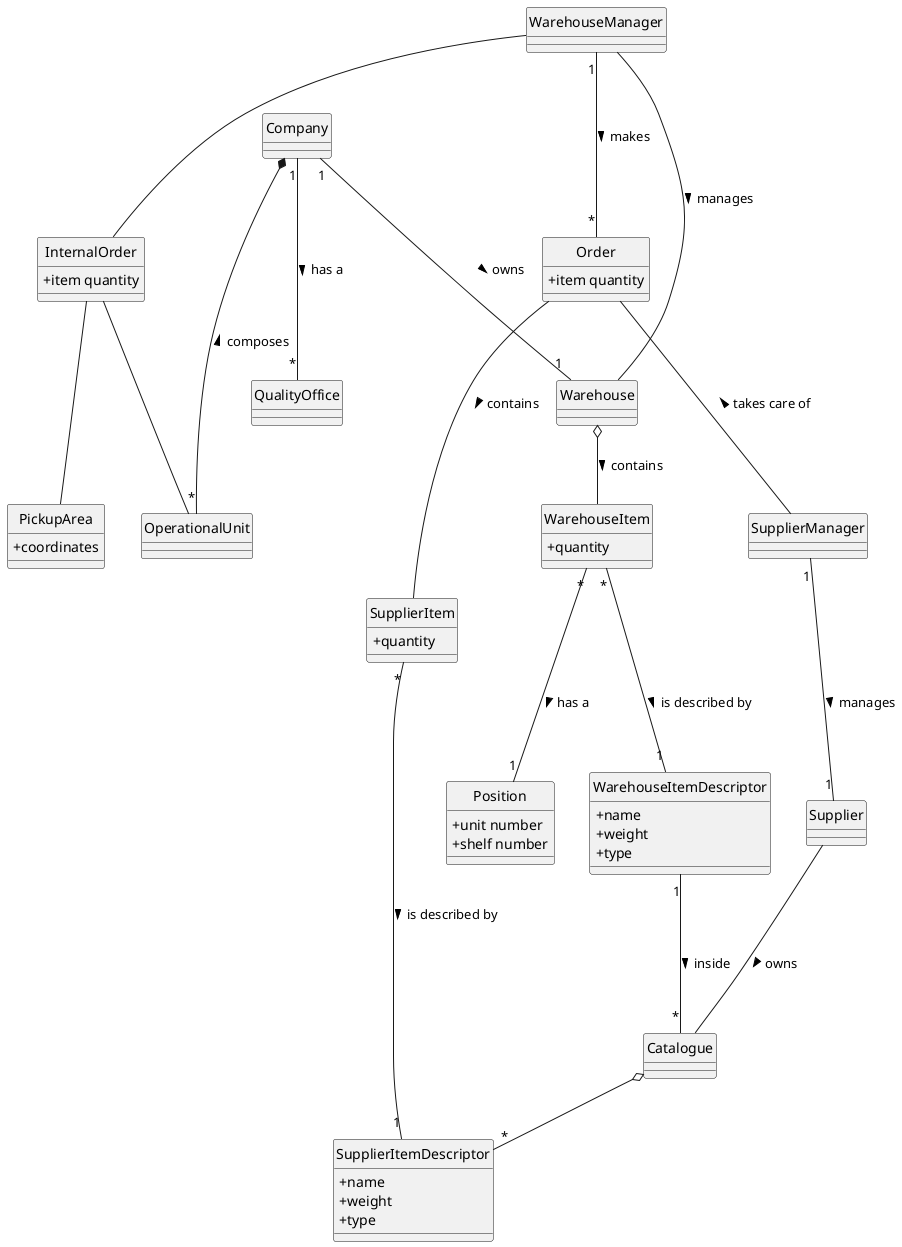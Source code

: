 @startuml ClassDiagram
skinparam Style strictuml
' Remove strange Icons in Attributes
skinparam classAttributeIconSize 0

' Classes
Class Company
Class WarehouseManager
Class SupplierManager
Class OperationalUnit
Class Supplier
Class Order {
    + item quantity
}
Class InternalOrder {
    + item quantity
}
Class QualityOffice
Class Warehouse
Class WarehouseItem {
    + quantity
}
Class WarehouseItemDescriptor {
    + name
    + weight
    + type
}
Class Position {
    + unit number
    + shelf number
}
Class PickupArea {
    + coordinates
}
Class Catalogue
Class SupplierItem {
    + quantity
}
Class SupplierItemDescriptor {
    + name
    + weight
    + type
}

' Relationships
Company *-- "*" OperationalUnit: composes <
' WarehouseManager "1" --- "*" OperationalUnit: internal orders to <
WarehouseManager --- InternalOrder
InternalOrder --- OperationalUnit
InternalOrder --- PickupArea
WarehouseManager --- Warehouse: manages >
WarehouseManager "1" --- "*" Order: makes >
Order --- SupplierManager: takes care of <
Company "1" --- "*" QualityOffice: has a >
Company "1" --- "1" Warehouse: owns >
Warehouse o-- WarehouseItem: contains >
WarehouseItem "*" --- "1" Position: has a >
WarehouseItem "*" --- "1" WarehouseItemDescriptor: is described by >
SupplierManager "1" --- "1" Supplier: manages >
'PickupArea "1" --- "*" OperationalUnit: collect internal orders from <
'WarehouseManager "1" --- "*" PickupArea: deliver internal orders to >
Order --- SupplierItem: contains >
Supplier --- Catalogue: owns >
Catalogue o-- "*" SupplierItemDescriptor
SupplierItem "*" --- "1" SupplierItemDescriptor: is described by >
WarehouseItemDescriptor "1" --- "*" Catalogue: inside >

' Questions
' 1. Item --- Order: is this good? I would say no, because the items in the 
'    Warehouse could be different from the ones offered by Suppliers.
'    In the text, "When a certain item is in short supply, the manager
'    issues an order to a supplier"
'    ----> Maybe dividing "Items of Warehouse" and "Items of Supplier"
' 2. WarehouseItemDescriptor -- Catalogue

@enduml
